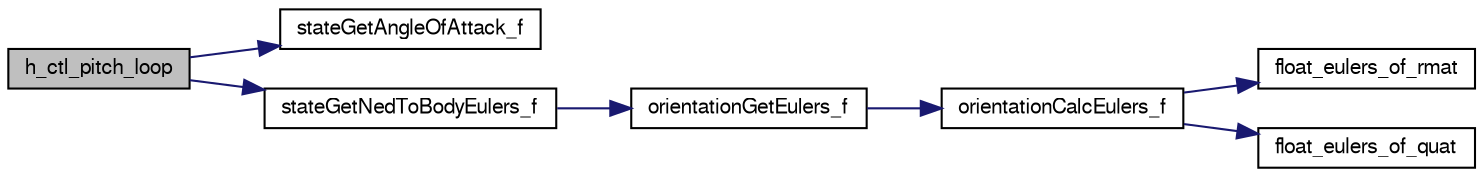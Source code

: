 digraph "h_ctl_pitch_loop"
{
  edge [fontname="FreeSans",fontsize="10",labelfontname="FreeSans",labelfontsize="10"];
  node [fontname="FreeSans",fontsize="10",shape=record];
  rankdir="LR";
  Node1 [label="h_ctl_pitch_loop",height=0.2,width=0.4,color="black", fillcolor="grey75", style="filled", fontcolor="black"];
  Node1 -> Node2 [color="midnightblue",fontsize="10",style="solid",fontname="FreeSans"];
  Node2 [label="stateGetAngleOfAttack_f",height=0.2,width=0.4,color="black", fillcolor="white", style="filled",URL="$group__state__wind__airspeed.html#gabe8ffad9238290321c5b3495d3ea61c4",tooltip="Get angle of attack (float). "];
  Node1 -> Node3 [color="midnightblue",fontsize="10",style="solid",fontname="FreeSans"];
  Node3 [label="stateGetNedToBodyEulers_f",height=0.2,width=0.4,color="black", fillcolor="white", style="filled",URL="$group__state__attitude.html#ga9a5e6bac6e7d78e1b33430e73344615b",tooltip="Get vehicle body attitude euler angles (float). "];
  Node3 -> Node4 [color="midnightblue",fontsize="10",style="solid",fontname="FreeSans"];
  Node4 [label="orientationGetEulers_f",height=0.2,width=0.4,color="black", fillcolor="white", style="filled",URL="$group__math__orientation__representation.html#gaaae3838d0b45682d48257d5dbfff3030",tooltip="Get vehicle body attitude euler angles (float). "];
  Node4 -> Node5 [color="midnightblue",fontsize="10",style="solid",fontname="FreeSans"];
  Node5 [label="orientationCalcEulers_f",height=0.2,width=0.4,color="black", fillcolor="white", style="filled",URL="$group__math__orientation__representation.html#ga8b8bf1c74adb971f399f0dd4f84d9388"];
  Node5 -> Node6 [color="midnightblue",fontsize="10",style="solid",fontname="FreeSans"];
  Node6 [label="float_eulers_of_rmat",height=0.2,width=0.4,color="black", fillcolor="white", style="filled",URL="$group__math__algebra__float.html#gac568e7074d2732d1237f80898c1dfb76"];
  Node5 -> Node7 [color="midnightblue",fontsize="10",style="solid",fontname="FreeSans"];
  Node7 [label="float_eulers_of_quat",height=0.2,width=0.4,color="black", fillcolor="white", style="filled",URL="$group__math__algebra__float.html#gacd48accfe6eaac320b0d651d894e1db8",tooltip="euler rotation &#39;ZYX&#39; "];
}
